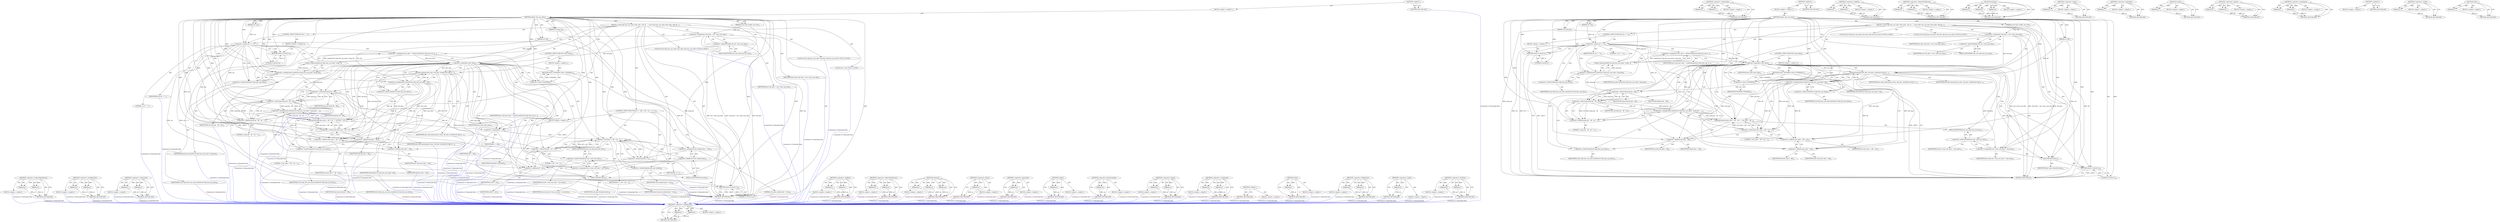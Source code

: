 digraph "&lt;operator&gt;.lessThan" {
vulnerable_123 [label=<(METHOD,&lt;operator&gt;.multiplication)>];
vulnerable_124 [label=<(PARAM,p1)>];
vulnerable_125 [label=<(PARAM,p2)>];
vulnerable_126 [label=<(BLOCK,&lt;empty&gt;,&lt;empty&gt;)>];
vulnerable_127 [label=<(METHOD_RETURN,ANY)>];
vulnerable_146 [label=<(METHOD,&lt;operator&gt;.subtraction)>];
vulnerable_147 [label=<(PARAM,p1)>];
vulnerable_148 [label=<(PARAM,p2)>];
vulnerable_149 [label=<(BLOCK,&lt;empty&gt;,&lt;empty&gt;)>];
vulnerable_150 [label=<(METHOD_RETURN,ANY)>];
vulnerable_6 [label=<(METHOD,&lt;global&gt;)<SUB>1</SUB>>];
vulnerable_7 [label=<(BLOCK,&lt;empty&gt;,&lt;empty&gt;)<SUB>1</SUB>>];
vulnerable_8 [label=<(METHOD,adjust_insn_aux_data)<SUB>1</SUB>>];
vulnerable_9 [label=<(PARAM,struct bpf_verifier_env *env)<SUB>1</SUB>>];
vulnerable_10 [label=<(PARAM,u32 prog_len)<SUB>1</SUB>>];
vulnerable_11 [label=<(PARAM,u32 off)<SUB>2</SUB>>];
vulnerable_12 [label=<(PARAM,u32 cnt)<SUB>2</SUB>>];
vulnerable_13 [label=<(BLOCK,{
 	struct bpf_insn_aux_data *new_data, *old_da...,{
 	struct bpf_insn_aux_data *new_data, *old_da...)<SUB>3</SUB>>];
vulnerable_14 [label="<(LOCAL,struct bpf_insn_aux_data* new_data: bpf_insn_aux_data*)<SUB>4</SUB>>"];
vulnerable_15 [label="<(LOCAL,struct bpf_insn_aux_data* old_data: bpf_insn_aux_data*)<SUB>4</SUB>>"];
vulnerable_16 [label=<(&lt;operator&gt;.assignment,*old_data = env-&gt;insn_aux_data)<SUB>4</SUB>>];
vulnerable_17 [label=<(IDENTIFIER,old_data,*old_data = env-&gt;insn_aux_data)<SUB>4</SUB>>];
vulnerable_18 [label=<(&lt;operator&gt;.indirectFieldAccess,env-&gt;insn_aux_data)<SUB>4</SUB>>];
vulnerable_19 [label=<(IDENTIFIER,env,*old_data = env-&gt;insn_aux_data)<SUB>4</SUB>>];
vulnerable_20 [label=<(FIELD_IDENTIFIER,insn_aux_data,insn_aux_data)<SUB>4</SUB>>];
vulnerable_21 [label=<(CONTROL_STRUCTURE,IF,if (cnt == 1))<SUB>6</SUB>>];
vulnerable_22 [label=<(&lt;operator&gt;.equals,cnt == 1)<SUB>6</SUB>>];
vulnerable_23 [label=<(IDENTIFIER,cnt,cnt == 1)<SUB>6</SUB>>];
vulnerable_24 [label=<(LITERAL,1,cnt == 1)<SUB>6</SUB>>];
vulnerable_25 [label=<(BLOCK,&lt;empty&gt;,&lt;empty&gt;)<SUB>7</SUB>>];
vulnerable_26 [label=<(RETURN,return 0;,return 0;)<SUB>7</SUB>>];
vulnerable_27 [label=<(LITERAL,0,return 0;)<SUB>7</SUB>>];
vulnerable_28 [label=<(&lt;operator&gt;.assignment,new_data = vzalloc(sizeof(struct bpf_insn_aux_d...)<SUB>8</SUB>>];
vulnerable_29 [label=<(IDENTIFIER,new_data,new_data = vzalloc(sizeof(struct bpf_insn_aux_d...)<SUB>8</SUB>>];
vulnerable_30 [label=<(vzalloc,vzalloc(sizeof(struct bpf_insn_aux_data) * prog...)<SUB>8</SUB>>];
vulnerable_31 [label=<(&lt;operator&gt;.multiplication,sizeof(struct bpf_insn_aux_data) * prog_len)<SUB>8</SUB>>];
vulnerable_32 [label=<(&lt;operator&gt;.sizeOf,sizeof(struct bpf_insn_aux_data))<SUB>8</SUB>>];
vulnerable_33 [label=<(IDENTIFIER,struct bpf_insn_aux_data,sizeof(struct bpf_insn_aux_data))<SUB>8</SUB>>];
vulnerable_34 [label=<(IDENTIFIER,prog_len,sizeof(struct bpf_insn_aux_data) * prog_len)<SUB>8</SUB>>];
vulnerable_35 [label=<(CONTROL_STRUCTURE,IF,if (!new_data))<SUB>9</SUB>>];
vulnerable_36 [label=<(&lt;operator&gt;.logicalNot,!new_data)<SUB>9</SUB>>];
vulnerable_37 [label=<(IDENTIFIER,new_data,!new_data)<SUB>9</SUB>>];
vulnerable_38 [label=<(BLOCK,&lt;empty&gt;,&lt;empty&gt;)<SUB>10</SUB>>];
vulnerable_39 [label=<(RETURN,return -ENOMEM;,return -ENOMEM;)<SUB>10</SUB>>];
vulnerable_40 [label=<(&lt;operator&gt;.minus,-ENOMEM)<SUB>10</SUB>>];
vulnerable_41 [label=<(IDENTIFIER,ENOMEM,-ENOMEM)<SUB>10</SUB>>];
vulnerable_42 [label=<(memcpy,memcpy(new_data, old_data, sizeof(struct bpf_in...)<SUB>11</SUB>>];
vulnerable_43 [label=<(IDENTIFIER,new_data,memcpy(new_data, old_data, sizeof(struct bpf_in...)<SUB>11</SUB>>];
vulnerable_44 [label=<(IDENTIFIER,old_data,memcpy(new_data, old_data, sizeof(struct bpf_in...)<SUB>11</SUB>>];
vulnerable_45 [label=<(&lt;operator&gt;.multiplication,sizeof(struct bpf_insn_aux_data) * off)<SUB>11</SUB>>];
vulnerable_46 [label=<(&lt;operator&gt;.sizeOf,sizeof(struct bpf_insn_aux_data))<SUB>11</SUB>>];
vulnerable_47 [label=<(IDENTIFIER,struct bpf_insn_aux_data,sizeof(struct bpf_insn_aux_data))<SUB>11</SUB>>];
vulnerable_48 [label=<(IDENTIFIER,off,sizeof(struct bpf_insn_aux_data) * off)<SUB>11</SUB>>];
vulnerable_49 [label=<(memcpy,memcpy(new_data + off + cnt - 1, old_data + off...)<SUB>12</SUB>>];
vulnerable_50 [label=<(&lt;operator&gt;.subtraction,new_data + off + cnt - 1)<SUB>12</SUB>>];
vulnerable_51 [label=<(&lt;operator&gt;.addition,new_data + off + cnt)<SUB>12</SUB>>];
vulnerable_52 [label=<(&lt;operator&gt;.addition,new_data + off)<SUB>12</SUB>>];
vulnerable_53 [label=<(IDENTIFIER,new_data,new_data + off)<SUB>12</SUB>>];
vulnerable_54 [label=<(IDENTIFIER,off,new_data + off)<SUB>12</SUB>>];
vulnerable_55 [label=<(IDENTIFIER,cnt,new_data + off + cnt)<SUB>12</SUB>>];
vulnerable_56 [label=<(LITERAL,1,new_data + off + cnt - 1)<SUB>12</SUB>>];
vulnerable_57 [label=<(&lt;operator&gt;.addition,old_data + off)<SUB>12</SUB>>];
vulnerable_58 [label=<(IDENTIFIER,old_data,old_data + off)<SUB>12</SUB>>];
vulnerable_59 [label=<(IDENTIFIER,off,old_data + off)<SUB>12</SUB>>];
vulnerable_60 [label=<(&lt;operator&gt;.multiplication,sizeof(struct bpf_insn_aux_data) * (prog_len - ...)<SUB>13</SUB>>];
vulnerable_61 [label=<(&lt;operator&gt;.sizeOf,sizeof(struct bpf_insn_aux_data))<SUB>13</SUB>>];
vulnerable_62 [label=<(IDENTIFIER,struct bpf_insn_aux_data,sizeof(struct bpf_insn_aux_data))<SUB>13</SUB>>];
vulnerable_63 [label=<(&lt;operator&gt;.addition,prog_len - off - cnt + 1)<SUB>13</SUB>>];
vulnerable_64 [label=<(&lt;operator&gt;.subtraction,prog_len - off - cnt)<SUB>13</SUB>>];
vulnerable_65 [label=<(&lt;operator&gt;.subtraction,prog_len - off)<SUB>13</SUB>>];
vulnerable_66 [label=<(IDENTIFIER,prog_len,prog_len - off)<SUB>13</SUB>>];
vulnerable_67 [label=<(IDENTIFIER,off,prog_len - off)<SUB>13</SUB>>];
vulnerable_68 [label=<(IDENTIFIER,cnt,prog_len - off - cnt)<SUB>13</SUB>>];
vulnerable_69 [label=<(LITERAL,1,prog_len - off - cnt + 1)<SUB>13</SUB>>];
vulnerable_70 [label=<(&lt;operator&gt;.assignment,env-&gt;insn_aux_data = new_data)<SUB>14</SUB>>];
vulnerable_71 [label=<(&lt;operator&gt;.indirectFieldAccess,env-&gt;insn_aux_data)<SUB>14</SUB>>];
vulnerable_72 [label=<(IDENTIFIER,env,env-&gt;insn_aux_data = new_data)<SUB>14</SUB>>];
vulnerable_73 [label=<(FIELD_IDENTIFIER,insn_aux_data,insn_aux_data)<SUB>14</SUB>>];
vulnerable_74 [label=<(IDENTIFIER,new_data,env-&gt;insn_aux_data = new_data)<SUB>14</SUB>>];
vulnerable_75 [label=<(vfree,vfree(old_data))<SUB>15</SUB>>];
vulnerable_76 [label=<(IDENTIFIER,old_data,vfree(old_data))<SUB>15</SUB>>];
vulnerable_77 [label=<(RETURN,return 0;,return 0;)<SUB>16</SUB>>];
vulnerable_78 [label=<(LITERAL,0,return 0;)<SUB>16</SUB>>];
vulnerable_79 [label=<(METHOD_RETURN,int)<SUB>1</SUB>>];
vulnerable_81 [label=<(METHOD_RETURN,ANY)<SUB>1</SUB>>];
vulnerable_151 [label=<(METHOD,&lt;operator&gt;.addition)>];
vulnerable_152 [label=<(PARAM,p1)>];
vulnerable_153 [label=<(PARAM,p2)>];
vulnerable_154 [label=<(BLOCK,&lt;empty&gt;,&lt;empty&gt;)>];
vulnerable_155 [label=<(METHOD_RETURN,ANY)>];
vulnerable_109 [label=<(METHOD,&lt;operator&gt;.indirectFieldAccess)>];
vulnerable_110 [label=<(PARAM,p1)>];
vulnerable_111 [label=<(PARAM,p2)>];
vulnerable_112 [label=<(BLOCK,&lt;empty&gt;,&lt;empty&gt;)>];
vulnerable_113 [label=<(METHOD_RETURN,ANY)>];
vulnerable_140 [label=<(METHOD,memcpy)>];
vulnerable_141 [label=<(PARAM,p1)>];
vulnerable_142 [label=<(PARAM,p2)>];
vulnerable_143 [label=<(PARAM,p3)>];
vulnerable_144 [label=<(BLOCK,&lt;empty&gt;,&lt;empty&gt;)>];
vulnerable_145 [label=<(METHOD_RETURN,ANY)>];
vulnerable_136 [label=<(METHOD,&lt;operator&gt;.minus)>];
vulnerable_137 [label=<(PARAM,p1)>];
vulnerable_138 [label=<(BLOCK,&lt;empty&gt;,&lt;empty&gt;)>];
vulnerable_139 [label=<(METHOD_RETURN,ANY)>];
vulnerable_132 [label=<(METHOD,&lt;operator&gt;.logicalNot)>];
vulnerable_133 [label=<(PARAM,p1)>];
vulnerable_134 [label=<(BLOCK,&lt;empty&gt;,&lt;empty&gt;)>];
vulnerable_135 [label=<(METHOD_RETURN,ANY)>];
vulnerable_119 [label=<(METHOD,vzalloc)>];
vulnerable_120 [label=<(PARAM,p1)>];
vulnerable_121 [label=<(BLOCK,&lt;empty&gt;,&lt;empty&gt;)>];
vulnerable_122 [label=<(METHOD_RETURN,ANY)>];
vulnerable_114 [label=<(METHOD,&lt;operator&gt;.equals)>];
vulnerable_115 [label=<(PARAM,p1)>];
vulnerable_116 [label=<(PARAM,p2)>];
vulnerable_117 [label=<(BLOCK,&lt;empty&gt;,&lt;empty&gt;)>];
vulnerable_118 [label=<(METHOD_RETURN,ANY)>];
vulnerable_104 [label=<(METHOD,&lt;operator&gt;.assignment)>];
vulnerable_105 [label=<(PARAM,p1)>];
vulnerable_106 [label=<(PARAM,p2)>];
vulnerable_107 [label=<(BLOCK,&lt;empty&gt;,&lt;empty&gt;)>];
vulnerable_108 [label=<(METHOD_RETURN,ANY)>];
vulnerable_98 [label=<(METHOD,&lt;global&gt;)<SUB>1</SUB>>];
vulnerable_99 [label=<(BLOCK,&lt;empty&gt;,&lt;empty&gt;)>];
vulnerable_100 [label=<(METHOD_RETURN,ANY)>];
vulnerable_128 [label=<(METHOD,&lt;operator&gt;.sizeOf)>];
vulnerable_129 [label=<(PARAM,p1)>];
vulnerable_130 [label=<(BLOCK,&lt;empty&gt;,&lt;empty&gt;)>];
vulnerable_131 [label=<(METHOD_RETURN,ANY)>];
vulnerable_156 [label=<(METHOD,vfree)>];
vulnerable_157 [label=<(PARAM,p1)>];
vulnerable_158 [label=<(BLOCK,&lt;empty&gt;,&lt;empty&gt;)>];
vulnerable_159 [label=<(METHOD_RETURN,ANY)>];
fixed_194 [label=<(METHOD,&lt;operator&gt;.indirectIndexAccess)>];
fixed_195 [label=<(PARAM,p1)>];
fixed_196 [label=<(PARAM,p2)>];
fixed_197 [label=<(BLOCK,&lt;empty&gt;,&lt;empty&gt;)>];
fixed_198 [label=<(METHOD_RETURN,ANY)>];
fixed_147 [label=<(METHOD,&lt;operator&gt;.multiplication)>];
fixed_148 [label=<(PARAM,p1)>];
fixed_149 [label=<(PARAM,p2)>];
fixed_150 [label=<(BLOCK,&lt;empty&gt;,&lt;empty&gt;)>];
fixed_151 [label=<(METHOD_RETURN,ANY)>];
fixed_170 [label=<(METHOD,&lt;operator&gt;.subtraction)>];
fixed_171 [label=<(PARAM,p1)>];
fixed_172 [label=<(PARAM,p2)>];
fixed_173 [label=<(BLOCK,&lt;empty&gt;,&lt;empty&gt;)>];
fixed_174 [label=<(METHOD_RETURN,ANY)>];
fixed_6 [label=<(METHOD,&lt;global&gt;)<SUB>1</SUB>>];
fixed_7 [label=<(BLOCK,&lt;empty&gt;,&lt;empty&gt;)<SUB>1</SUB>>];
fixed_8 [label=<(METHOD,adjust_insn_aux_data)<SUB>1</SUB>>];
fixed_9 [label=<(PARAM,struct bpf_verifier_env *env)<SUB>1</SUB>>];
fixed_10 [label=<(PARAM,u32 prog_len)<SUB>1</SUB>>];
fixed_11 [label=<(PARAM,u32 off)<SUB>2</SUB>>];
fixed_12 [label=<(PARAM,u32 cnt)<SUB>2</SUB>>];
fixed_13 [label=<(BLOCK,{
 	struct bpf_insn_aux_data *new_data, *old_da...,{
 	struct bpf_insn_aux_data *new_data, *old_da...)<SUB>3</SUB>>];
fixed_14 [label="<(LOCAL,struct bpf_insn_aux_data* new_data: bpf_insn_aux_data*)<SUB>4</SUB>>"];
fixed_15 [label="<(LOCAL,struct bpf_insn_aux_data* old_data: bpf_insn_aux_data*)<SUB>4</SUB>>"];
fixed_16 [label=<(&lt;operator&gt;.assignment,*old_data = env-&gt;insn_aux_data)<SUB>4</SUB>>];
fixed_17 [label=<(IDENTIFIER,old_data,*old_data = env-&gt;insn_aux_data)<SUB>4</SUB>>];
fixed_18 [label=<(&lt;operator&gt;.indirectFieldAccess,env-&gt;insn_aux_data)<SUB>4</SUB>>];
fixed_19 [label=<(IDENTIFIER,env,*old_data = env-&gt;insn_aux_data)<SUB>4</SUB>>];
fixed_20 [label=<(FIELD_IDENTIFIER,insn_aux_data,insn_aux_data)<SUB>4</SUB>>];
fixed_21 [label="<(LOCAL,int i: int)<SUB>5</SUB>>"];
fixed_22 [label=<(CONTROL_STRUCTURE,IF,if (cnt == 1))<SUB>7</SUB>>];
fixed_23 [label=<(&lt;operator&gt;.equals,cnt == 1)<SUB>7</SUB>>];
fixed_24 [label=<(IDENTIFIER,cnt,cnt == 1)<SUB>7</SUB>>];
fixed_25 [label=<(LITERAL,1,cnt == 1)<SUB>7</SUB>>];
fixed_26 [label=<(BLOCK,&lt;empty&gt;,&lt;empty&gt;)<SUB>8</SUB>>];
fixed_27 [label=<(RETURN,return 0;,return 0;)<SUB>8</SUB>>];
fixed_28 [label=<(LITERAL,0,return 0;)<SUB>8</SUB>>];
fixed_29 [label=<(&lt;operator&gt;.assignment,new_data = vzalloc(sizeof(struct bpf_insn_aux_d...)<SUB>9</SUB>>];
fixed_30 [label=<(IDENTIFIER,new_data,new_data = vzalloc(sizeof(struct bpf_insn_aux_d...)<SUB>9</SUB>>];
fixed_31 [label=<(vzalloc,vzalloc(sizeof(struct bpf_insn_aux_data) * prog...)<SUB>9</SUB>>];
fixed_32 [label=<(&lt;operator&gt;.multiplication,sizeof(struct bpf_insn_aux_data) * prog_len)<SUB>9</SUB>>];
fixed_33 [label=<(&lt;operator&gt;.sizeOf,sizeof(struct bpf_insn_aux_data))<SUB>9</SUB>>];
fixed_34 [label=<(IDENTIFIER,struct bpf_insn_aux_data,sizeof(struct bpf_insn_aux_data))<SUB>9</SUB>>];
fixed_35 [label=<(IDENTIFIER,prog_len,sizeof(struct bpf_insn_aux_data) * prog_len)<SUB>9</SUB>>];
fixed_36 [label=<(CONTROL_STRUCTURE,IF,if (!new_data))<SUB>10</SUB>>];
fixed_37 [label=<(&lt;operator&gt;.logicalNot,!new_data)<SUB>10</SUB>>];
fixed_38 [label=<(IDENTIFIER,new_data,!new_data)<SUB>10</SUB>>];
fixed_39 [label=<(BLOCK,&lt;empty&gt;,&lt;empty&gt;)<SUB>11</SUB>>];
fixed_40 [label=<(RETURN,return -ENOMEM;,return -ENOMEM;)<SUB>11</SUB>>];
fixed_41 [label=<(&lt;operator&gt;.minus,-ENOMEM)<SUB>11</SUB>>];
fixed_42 [label=<(IDENTIFIER,ENOMEM,-ENOMEM)<SUB>11</SUB>>];
fixed_43 [label=<(memcpy,memcpy(new_data, old_data, sizeof(struct bpf_in...)<SUB>12</SUB>>];
fixed_44 [label=<(IDENTIFIER,new_data,memcpy(new_data, old_data, sizeof(struct bpf_in...)<SUB>12</SUB>>];
fixed_45 [label=<(IDENTIFIER,old_data,memcpy(new_data, old_data, sizeof(struct bpf_in...)<SUB>12</SUB>>];
fixed_46 [label=<(&lt;operator&gt;.multiplication,sizeof(struct bpf_insn_aux_data) * off)<SUB>12</SUB>>];
fixed_47 [label=<(&lt;operator&gt;.sizeOf,sizeof(struct bpf_insn_aux_data))<SUB>12</SUB>>];
fixed_48 [label=<(IDENTIFIER,struct bpf_insn_aux_data,sizeof(struct bpf_insn_aux_data))<SUB>12</SUB>>];
fixed_49 [label=<(IDENTIFIER,off,sizeof(struct bpf_insn_aux_data) * off)<SUB>12</SUB>>];
fixed_50 [label=<(memcpy,memcpy(new_data + off + cnt - 1, old_data + off...)<SUB>13</SUB>>];
fixed_51 [label=<(&lt;operator&gt;.subtraction,new_data + off + cnt - 1)<SUB>13</SUB>>];
fixed_52 [label=<(&lt;operator&gt;.addition,new_data + off + cnt)<SUB>13</SUB>>];
fixed_53 [label=<(&lt;operator&gt;.addition,new_data + off)<SUB>13</SUB>>];
fixed_54 [label=<(IDENTIFIER,new_data,new_data + off)<SUB>13</SUB>>];
fixed_55 [label=<(IDENTIFIER,off,new_data + off)<SUB>13</SUB>>];
fixed_56 [label=<(IDENTIFIER,cnt,new_data + off + cnt)<SUB>13</SUB>>];
fixed_57 [label=<(LITERAL,1,new_data + off + cnt - 1)<SUB>13</SUB>>];
fixed_58 [label=<(&lt;operator&gt;.addition,old_data + off)<SUB>13</SUB>>];
fixed_59 [label=<(IDENTIFIER,old_data,old_data + off)<SUB>13</SUB>>];
fixed_60 [label=<(IDENTIFIER,off,old_data + off)<SUB>13</SUB>>];
fixed_61 [label=<(&lt;operator&gt;.multiplication,sizeof(struct bpf_insn_aux_data) * (prog_len - ...)<SUB>14</SUB>>];
fixed_62 [label=<(&lt;operator&gt;.sizeOf,sizeof(struct bpf_insn_aux_data))<SUB>14</SUB>>];
fixed_63 [label=<(IDENTIFIER,struct bpf_insn_aux_data,sizeof(struct bpf_insn_aux_data))<SUB>14</SUB>>];
fixed_64 [label=<(&lt;operator&gt;.addition,prog_len - off - cnt + 1)<SUB>14</SUB>>];
fixed_65 [label=<(&lt;operator&gt;.subtraction,prog_len - off - cnt)<SUB>14</SUB>>];
fixed_66 [label=<(&lt;operator&gt;.subtraction,prog_len - off)<SUB>14</SUB>>];
fixed_67 [label=<(IDENTIFIER,prog_len,prog_len - off)<SUB>14</SUB>>];
fixed_68 [label=<(IDENTIFIER,off,prog_len - off)<SUB>14</SUB>>];
fixed_69 [label=<(IDENTIFIER,cnt,prog_len - off - cnt)<SUB>14</SUB>>];
fixed_70 [label=<(LITERAL,1,prog_len - off - cnt + 1)<SUB>14</SUB>>];
fixed_71 [label=<(CONTROL_STRUCTURE,FOR,for (i = off;i &lt; off + cnt - 1;i++))<SUB>15</SUB>>];
fixed_72 [label=<(BLOCK,&lt;empty&gt;,&lt;empty&gt;)<SUB>15</SUB>>];
fixed_73 [label=<(&lt;operator&gt;.assignment,i = off)<SUB>15</SUB>>];
fixed_74 [label=<(IDENTIFIER,i,i = off)<SUB>15</SUB>>];
fixed_75 [label=<(IDENTIFIER,off,i = off)<SUB>15</SUB>>];
fixed_76 [label=<(&lt;operator&gt;.lessThan,i &lt; off + cnt - 1)<SUB>15</SUB>>];
fixed_77 [label=<(IDENTIFIER,i,i &lt; off + cnt - 1)<SUB>15</SUB>>];
fixed_78 [label=<(&lt;operator&gt;.subtraction,off + cnt - 1)<SUB>15</SUB>>];
fixed_79 [label=<(&lt;operator&gt;.addition,off + cnt)<SUB>15</SUB>>];
fixed_80 [label=<(IDENTIFIER,off,off + cnt)<SUB>15</SUB>>];
fixed_81 [label=<(IDENTIFIER,cnt,off + cnt)<SUB>15</SUB>>];
fixed_82 [label=<(LITERAL,1,off + cnt - 1)<SUB>15</SUB>>];
fixed_83 [label=<(&lt;operator&gt;.postIncrement,i++)<SUB>15</SUB>>];
fixed_84 [label=<(IDENTIFIER,i,i++)<SUB>15</SUB>>];
fixed_85 [label=<(&lt;operator&gt;.assignment,new_data[i].seen = true)<SUB>16</SUB>>];
fixed_86 [label=<(&lt;operator&gt;.fieldAccess,new_data[i].seen)<SUB>16</SUB>>];
fixed_87 [label=<(&lt;operator&gt;.indirectIndexAccess,new_data[i])<SUB>16</SUB>>];
fixed_88 [label=<(IDENTIFIER,new_data,new_data[i].seen = true)<SUB>16</SUB>>];
fixed_89 [label=<(IDENTIFIER,i,new_data[i].seen = true)<SUB>16</SUB>>];
fixed_90 [label=<(FIELD_IDENTIFIER,seen,seen)<SUB>16</SUB>>];
fixed_91 [label=<(LITERAL,true,new_data[i].seen = true)<SUB>16</SUB>>];
fixed_92 [label=<(&lt;operator&gt;.assignment,env-&gt;insn_aux_data = new_data)<SUB>17</SUB>>];
fixed_93 [label=<(&lt;operator&gt;.indirectFieldAccess,env-&gt;insn_aux_data)<SUB>17</SUB>>];
fixed_94 [label=<(IDENTIFIER,env,env-&gt;insn_aux_data = new_data)<SUB>17</SUB>>];
fixed_95 [label=<(FIELD_IDENTIFIER,insn_aux_data,insn_aux_data)<SUB>17</SUB>>];
fixed_96 [label=<(IDENTIFIER,new_data,env-&gt;insn_aux_data = new_data)<SUB>17</SUB>>];
fixed_97 [label=<(vfree,vfree(old_data))<SUB>18</SUB>>];
fixed_98 [label=<(IDENTIFIER,old_data,vfree(old_data))<SUB>18</SUB>>];
fixed_99 [label=<(RETURN,return 0;,return 0;)<SUB>19</SUB>>];
fixed_100 [label=<(LITERAL,0,return 0;)<SUB>19</SUB>>];
fixed_101 [label=<(METHOD_RETURN,int)<SUB>1</SUB>>];
fixed_103 [label=<(METHOD_RETURN,ANY)<SUB>1</SUB>>];
fixed_175 [label=<(METHOD,&lt;operator&gt;.addition)>];
fixed_176 [label=<(PARAM,p1)>];
fixed_177 [label=<(PARAM,p2)>];
fixed_178 [label=<(BLOCK,&lt;empty&gt;,&lt;empty&gt;)>];
fixed_179 [label=<(METHOD_RETURN,ANY)>];
fixed_133 [label=<(METHOD,&lt;operator&gt;.indirectFieldAccess)>];
fixed_134 [label=<(PARAM,p1)>];
fixed_135 [label=<(PARAM,p2)>];
fixed_136 [label=<(BLOCK,&lt;empty&gt;,&lt;empty&gt;)>];
fixed_137 [label=<(METHOD_RETURN,ANY)>];
fixed_164 [label=<(METHOD,memcpy)>];
fixed_165 [label=<(PARAM,p1)>];
fixed_166 [label=<(PARAM,p2)>];
fixed_167 [label=<(PARAM,p3)>];
fixed_168 [label=<(BLOCK,&lt;empty&gt;,&lt;empty&gt;)>];
fixed_169 [label=<(METHOD_RETURN,ANY)>];
fixed_160 [label=<(METHOD,&lt;operator&gt;.minus)>];
fixed_161 [label=<(PARAM,p1)>];
fixed_162 [label=<(BLOCK,&lt;empty&gt;,&lt;empty&gt;)>];
fixed_163 [label=<(METHOD_RETURN,ANY)>];
fixed_156 [label=<(METHOD,&lt;operator&gt;.logicalNot)>];
fixed_157 [label=<(PARAM,p1)>];
fixed_158 [label=<(BLOCK,&lt;empty&gt;,&lt;empty&gt;)>];
fixed_159 [label=<(METHOD_RETURN,ANY)>];
fixed_143 [label=<(METHOD,vzalloc)>];
fixed_144 [label=<(PARAM,p1)>];
fixed_145 [label=<(BLOCK,&lt;empty&gt;,&lt;empty&gt;)>];
fixed_146 [label=<(METHOD_RETURN,ANY)>];
fixed_185 [label=<(METHOD,&lt;operator&gt;.postIncrement)>];
fixed_186 [label=<(PARAM,p1)>];
fixed_187 [label=<(BLOCK,&lt;empty&gt;,&lt;empty&gt;)>];
fixed_188 [label=<(METHOD_RETURN,ANY)>];
fixed_138 [label=<(METHOD,&lt;operator&gt;.equals)>];
fixed_139 [label=<(PARAM,p1)>];
fixed_140 [label=<(PARAM,p2)>];
fixed_141 [label=<(BLOCK,&lt;empty&gt;,&lt;empty&gt;)>];
fixed_142 [label=<(METHOD_RETURN,ANY)>];
fixed_128 [label=<(METHOD,&lt;operator&gt;.assignment)>];
fixed_129 [label=<(PARAM,p1)>];
fixed_130 [label=<(PARAM,p2)>];
fixed_131 [label=<(BLOCK,&lt;empty&gt;,&lt;empty&gt;)>];
fixed_132 [label=<(METHOD_RETURN,ANY)>];
fixed_122 [label=<(METHOD,&lt;global&gt;)<SUB>1</SUB>>];
fixed_123 [label=<(BLOCK,&lt;empty&gt;,&lt;empty&gt;)>];
fixed_124 [label=<(METHOD_RETURN,ANY)>];
fixed_199 [label=<(METHOD,vfree)>];
fixed_200 [label=<(PARAM,p1)>];
fixed_201 [label=<(BLOCK,&lt;empty&gt;,&lt;empty&gt;)>];
fixed_202 [label=<(METHOD_RETURN,ANY)>];
fixed_189 [label=<(METHOD,&lt;operator&gt;.fieldAccess)>];
fixed_190 [label=<(PARAM,p1)>];
fixed_191 [label=<(PARAM,p2)>];
fixed_192 [label=<(BLOCK,&lt;empty&gt;,&lt;empty&gt;)>];
fixed_193 [label=<(METHOD_RETURN,ANY)>];
fixed_152 [label=<(METHOD,&lt;operator&gt;.sizeOf)>];
fixed_153 [label=<(PARAM,p1)>];
fixed_154 [label=<(BLOCK,&lt;empty&gt;,&lt;empty&gt;)>];
fixed_155 [label=<(METHOD_RETURN,ANY)>];
fixed_180 [label=<(METHOD,&lt;operator&gt;.lessThan)>];
fixed_181 [label=<(PARAM,p1)>];
fixed_182 [label=<(PARAM,p2)>];
fixed_183 [label=<(BLOCK,&lt;empty&gt;,&lt;empty&gt;)>];
fixed_184 [label=<(METHOD_RETURN,ANY)>];
vulnerable_123 -> vulnerable_124  [key=0, label="AST: "];
vulnerable_123 -> vulnerable_124  [key=1, label="DDG: "];
vulnerable_123 -> vulnerable_126  [key=0, label="AST: "];
vulnerable_123 -> vulnerable_125  [key=0, label="AST: "];
vulnerable_123 -> vulnerable_125  [key=1, label="DDG: "];
vulnerable_123 -> vulnerable_127  [key=0, label="AST: "];
vulnerable_123 -> vulnerable_127  [key=1, label="CFG: "];
vulnerable_124 -> vulnerable_127  [key=0, label="DDG: p1"];
vulnerable_125 -> vulnerable_127  [key=0, label="DDG: p2"];
vulnerable_146 -> vulnerable_147  [key=0, label="AST: "];
vulnerable_146 -> vulnerable_147  [key=1, label="DDG: "];
vulnerable_146 -> vulnerable_149  [key=0, label="AST: "];
vulnerable_146 -> vulnerable_148  [key=0, label="AST: "];
vulnerable_146 -> vulnerable_148  [key=1, label="DDG: "];
vulnerable_146 -> vulnerable_150  [key=0, label="AST: "];
vulnerable_146 -> vulnerable_150  [key=1, label="CFG: "];
vulnerable_147 -> vulnerable_150  [key=0, label="DDG: p1"];
vulnerable_148 -> vulnerable_150  [key=0, label="DDG: p2"];
vulnerable_6 -> vulnerable_7  [key=0, label="AST: "];
vulnerable_6 -> vulnerable_81  [key=0, label="AST: "];
vulnerable_6 -> vulnerable_81  [key=1, label="CFG: "];
vulnerable_7 -> vulnerable_8  [key=0, label="AST: "];
vulnerable_8 -> vulnerable_9  [key=0, label="AST: "];
vulnerable_8 -> vulnerable_9  [key=1, label="DDG: "];
vulnerable_8 -> vulnerable_10  [key=0, label="AST: "];
vulnerable_8 -> vulnerable_10  [key=1, label="DDG: "];
vulnerable_8 -> vulnerable_11  [key=0, label="AST: "];
vulnerable_8 -> vulnerable_11  [key=1, label="DDG: "];
vulnerable_8 -> vulnerable_12  [key=0, label="AST: "];
vulnerable_8 -> vulnerable_12  [key=1, label="DDG: "];
vulnerable_8 -> vulnerable_13  [key=0, label="AST: "];
vulnerable_8 -> vulnerable_79  [key=0, label="AST: "];
vulnerable_8 -> vulnerable_20  [key=0, label="CFG: "];
vulnerable_8 -> vulnerable_70  [key=0, label="DDG: "];
vulnerable_8 -> vulnerable_77  [key=0, label="DDG: "];
vulnerable_8 -> vulnerable_42  [key=0, label="DDG: "];
vulnerable_8 -> vulnerable_49  [key=0, label="DDG: "];
vulnerable_8 -> vulnerable_75  [key=0, label="DDG: "];
vulnerable_8 -> vulnerable_78  [key=0, label="DDG: "];
vulnerable_8 -> vulnerable_22  [key=0, label="DDG: "];
vulnerable_8 -> vulnerable_26  [key=0, label="DDG: "];
vulnerable_8 -> vulnerable_36  [key=0, label="DDG: "];
vulnerable_8 -> vulnerable_45  [key=0, label="DDG: "];
vulnerable_8 -> vulnerable_50  [key=0, label="DDG: "];
vulnerable_8 -> vulnerable_57  [key=0, label="DDG: "];
vulnerable_8 -> vulnerable_60  [key=0, label="DDG: "];
vulnerable_8 -> vulnerable_27  [key=0, label="DDG: "];
vulnerable_8 -> vulnerable_31  [key=0, label="DDG: "];
vulnerable_8 -> vulnerable_51  [key=0, label="DDG: "];
vulnerable_8 -> vulnerable_63  [key=0, label="DDG: "];
vulnerable_8 -> vulnerable_40  [key=0, label="DDG: "];
vulnerable_8 -> vulnerable_52  [key=0, label="DDG: "];
vulnerable_8 -> vulnerable_64  [key=0, label="DDG: "];
vulnerable_8 -> vulnerable_65  [key=0, label="DDG: "];
vulnerable_9 -> vulnerable_79  [key=0, label="DDG: env"];
vulnerable_9 -> vulnerable_16  [key=0, label="DDG: env"];
vulnerable_10 -> vulnerable_79  [key=0, label="DDG: prog_len"];
vulnerable_10 -> vulnerable_31  [key=0, label="DDG: prog_len"];
vulnerable_11 -> vulnerable_79  [key=0, label="DDG: off"];
vulnerable_11 -> vulnerable_45  [key=0, label="DDG: off"];
vulnerable_12 -> vulnerable_22  [key=0, label="DDG: cnt"];
vulnerable_13 -> vulnerable_14  [key=0, label="AST: "];
vulnerable_13 -> vulnerable_15  [key=0, label="AST: "];
vulnerable_13 -> vulnerable_16  [key=0, label="AST: "];
vulnerable_13 -> vulnerable_21  [key=0, label="AST: "];
vulnerable_13 -> vulnerable_28  [key=0, label="AST: "];
vulnerable_13 -> vulnerable_35  [key=0, label="AST: "];
vulnerable_13 -> vulnerable_42  [key=0, label="AST: "];
vulnerable_13 -> vulnerable_49  [key=0, label="AST: "];
vulnerable_13 -> vulnerable_70  [key=0, label="AST: "];
vulnerable_13 -> vulnerable_75  [key=0, label="AST: "];
vulnerable_13 -> vulnerable_77  [key=0, label="AST: "];
vulnerable_16 -> vulnerable_17  [key=0, label="AST: "];
vulnerable_16 -> vulnerable_18  [key=0, label="AST: "];
vulnerable_16 -> vulnerable_22  [key=0, label="CFG: "];
vulnerable_16 -> vulnerable_79  [key=0, label="DDG: old_data"];
vulnerable_16 -> vulnerable_79  [key=1, label="DDG: env-&gt;insn_aux_data"];
vulnerable_16 -> vulnerable_79  [key=2, label="DDG: *old_data = env-&gt;insn_aux_data"];
vulnerable_16 -> vulnerable_42  [key=0, label="DDG: old_data"];
vulnerable_18 -> vulnerable_19  [key=0, label="AST: "];
vulnerable_18 -> vulnerable_20  [key=0, label="AST: "];
vulnerable_18 -> vulnerable_16  [key=0, label="CFG: "];
vulnerable_20 -> vulnerable_18  [key=0, label="CFG: "];
vulnerable_21 -> vulnerable_22  [key=0, label="AST: "];
vulnerable_21 -> vulnerable_25  [key=0, label="AST: "];
vulnerable_22 -> vulnerable_23  [key=0, label="AST: "];
vulnerable_22 -> vulnerable_24  [key=0, label="AST: "];
vulnerable_22 -> vulnerable_26  [key=0, label="CFG: "];
vulnerable_22 -> vulnerable_26  [key=1, label="CDG: "];
vulnerable_22 -> vulnerable_32  [key=0, label="CFG: "];
vulnerable_22 -> vulnerable_32  [key=1, label="CDG: "];
vulnerable_22 -> vulnerable_79  [key=0, label="DDG: cnt"];
vulnerable_22 -> vulnerable_79  [key=1, label="DDG: cnt == 1"];
vulnerable_22 -> vulnerable_50  [key=0, label="DDG: cnt"];
vulnerable_22 -> vulnerable_51  [key=0, label="DDG: cnt"];
vulnerable_22 -> vulnerable_64  [key=0, label="DDG: cnt"];
vulnerable_22 -> vulnerable_30  [key=0, label="CDG: "];
vulnerable_22 -> vulnerable_28  [key=0, label="CDG: "];
vulnerable_22 -> vulnerable_36  [key=0, label="CDG: "];
vulnerable_22 -> vulnerable_31  [key=0, label="CDG: "];
vulnerable_25 -> vulnerable_26  [key=0, label="AST: "];
vulnerable_26 -> vulnerable_27  [key=0, label="AST: "];
vulnerable_26 -> vulnerable_79  [key=0, label="CFG: "];
vulnerable_26 -> vulnerable_79  [key=1, label="DDG: &lt;RET&gt;"];
vulnerable_27 -> vulnerable_26  [key=0, label="DDG: 0"];
vulnerable_28 -> vulnerable_29  [key=0, label="AST: "];
vulnerable_28 -> vulnerable_30  [key=0, label="AST: "];
vulnerable_28 -> vulnerable_36  [key=0, label="CFG: "];
vulnerable_28 -> vulnerable_36  [key=1, label="DDG: new_data"];
vulnerable_30 -> vulnerable_31  [key=0, label="AST: "];
vulnerable_30 -> vulnerable_28  [key=0, label="CFG: "];
vulnerable_30 -> vulnerable_28  [key=1, label="DDG: sizeof(struct bpf_insn_aux_data) * prog_len"];
vulnerable_31 -> vulnerable_32  [key=0, label="AST: "];
vulnerable_31 -> vulnerable_34  [key=0, label="AST: "];
vulnerable_31 -> vulnerable_30  [key=0, label="CFG: "];
vulnerable_31 -> vulnerable_30  [key=1, label="DDG: prog_len"];
vulnerable_31 -> vulnerable_65  [key=0, label="DDG: prog_len"];
vulnerable_32 -> vulnerable_33  [key=0, label="AST: "];
vulnerable_32 -> vulnerable_31  [key=0, label="CFG: "];
vulnerable_35 -> vulnerable_36  [key=0, label="AST: "];
vulnerable_35 -> vulnerable_38  [key=0, label="AST: "];
vulnerable_36 -> vulnerable_37  [key=0, label="AST: "];
vulnerable_36 -> vulnerable_40  [key=0, label="CFG: "];
vulnerable_36 -> vulnerable_40  [key=1, label="CDG: "];
vulnerable_36 -> vulnerable_46  [key=0, label="CFG: "];
vulnerable_36 -> vulnerable_46  [key=1, label="CDG: "];
vulnerable_36 -> vulnerable_42  [key=0, label="DDG: new_data"];
vulnerable_36 -> vulnerable_42  [key=1, label="CDG: "];
vulnerable_36 -> vulnerable_49  [key=0, label="CDG: "];
vulnerable_36 -> vulnerable_60  [key=0, label="CDG: "];
vulnerable_36 -> vulnerable_73  [key=0, label="CDG: "];
vulnerable_36 -> vulnerable_77  [key=0, label="CDG: "];
vulnerable_36 -> vulnerable_64  [key=0, label="CDG: "];
vulnerable_36 -> vulnerable_51  [key=0, label="CDG: "];
vulnerable_36 -> vulnerable_57  [key=0, label="CDG: "];
vulnerable_36 -> vulnerable_75  [key=0, label="CDG: "];
vulnerable_36 -> vulnerable_52  [key=0, label="CDG: "];
vulnerable_36 -> vulnerable_45  [key=0, label="CDG: "];
vulnerable_36 -> vulnerable_65  [key=0, label="CDG: "];
vulnerable_36 -> vulnerable_50  [key=0, label="CDG: "];
vulnerable_36 -> vulnerable_61  [key=0, label="CDG: "];
vulnerable_36 -> vulnerable_71  [key=0, label="CDG: "];
vulnerable_36 -> vulnerable_70  [key=0, label="CDG: "];
vulnerable_36 -> vulnerable_63  [key=0, label="CDG: "];
vulnerable_36 -> vulnerable_39  [key=0, label="CDG: "];
vulnerable_38 -> vulnerable_39  [key=0, label="AST: "];
vulnerable_39 -> vulnerable_40  [key=0, label="AST: "];
vulnerable_39 -> vulnerable_79  [key=0, label="CFG: "];
vulnerable_39 -> vulnerable_79  [key=1, label="DDG: &lt;RET&gt;"];
vulnerable_40 -> vulnerable_41  [key=0, label="AST: "];
vulnerable_40 -> vulnerable_39  [key=0, label="CFG: "];
vulnerable_40 -> vulnerable_39  [key=1, label="DDG: -ENOMEM"];
vulnerable_42 -> vulnerable_43  [key=0, label="AST: "];
vulnerable_42 -> vulnerable_44  [key=0, label="AST: "];
vulnerable_42 -> vulnerable_45  [key=0, label="AST: "];
vulnerable_42 -> vulnerable_52  [key=0, label="CFG: "];
vulnerable_42 -> vulnerable_52  [key=1, label="DDG: new_data"];
vulnerable_42 -> vulnerable_70  [key=0, label="DDG: new_data"];
vulnerable_42 -> vulnerable_49  [key=0, label="DDG: old_data"];
vulnerable_42 -> vulnerable_75  [key=0, label="DDG: old_data"];
vulnerable_42 -> vulnerable_50  [key=0, label="DDG: new_data"];
vulnerable_42 -> vulnerable_57  [key=0, label="DDG: old_data"];
vulnerable_42 -> vulnerable_51  [key=0, label="DDG: new_data"];
vulnerable_45 -> vulnerable_46  [key=0, label="AST: "];
vulnerable_45 -> vulnerable_48  [key=0, label="AST: "];
vulnerable_45 -> vulnerable_42  [key=0, label="CFG: "];
vulnerable_45 -> vulnerable_42  [key=1, label="DDG: off"];
vulnerable_45 -> vulnerable_49  [key=0, label="DDG: off"];
vulnerable_45 -> vulnerable_50  [key=0, label="DDG: off"];
vulnerable_45 -> vulnerable_57  [key=0, label="DDG: off"];
vulnerable_45 -> vulnerable_51  [key=0, label="DDG: off"];
vulnerable_45 -> vulnerable_52  [key=0, label="DDG: off"];
vulnerable_45 -> vulnerable_65  [key=0, label="DDG: off"];
vulnerable_46 -> vulnerable_47  [key=0, label="AST: "];
vulnerable_46 -> vulnerable_45  [key=0, label="CFG: "];
vulnerable_49 -> vulnerable_50  [key=0, label="AST: "];
vulnerable_49 -> vulnerable_57  [key=0, label="AST: "];
vulnerable_49 -> vulnerable_60  [key=0, label="AST: "];
vulnerable_49 -> vulnerable_73  [key=0, label="CFG: "];
vulnerable_50 -> vulnerable_51  [key=0, label="AST: "];
vulnerable_50 -> vulnerable_56  [key=0, label="AST: "];
vulnerable_50 -> vulnerable_57  [key=0, label="CFG: "];
vulnerable_50 -> vulnerable_49  [key=0, label="DDG: new_data + off + cnt"];
vulnerable_50 -> vulnerable_49  [key=1, label="DDG: 1"];
vulnerable_51 -> vulnerable_52  [key=0, label="AST: "];
vulnerable_51 -> vulnerable_55  [key=0, label="AST: "];
vulnerable_51 -> vulnerable_50  [key=0, label="CFG: "];
vulnerable_52 -> vulnerable_53  [key=0, label="AST: "];
vulnerable_52 -> vulnerable_54  [key=0, label="AST: "];
vulnerable_52 -> vulnerable_51  [key=0, label="CFG: "];
vulnerable_57 -> vulnerable_58  [key=0, label="AST: "];
vulnerable_57 -> vulnerable_59  [key=0, label="AST: "];
vulnerable_57 -> vulnerable_61  [key=0, label="CFG: "];
vulnerable_60 -> vulnerable_61  [key=0, label="AST: "];
vulnerable_60 -> vulnerable_63  [key=0, label="AST: "];
vulnerable_60 -> vulnerable_49  [key=0, label="CFG: "];
vulnerable_60 -> vulnerable_49  [key=1, label="DDG: prog_len - off - cnt + 1"];
vulnerable_61 -> vulnerable_62  [key=0, label="AST: "];
vulnerable_61 -> vulnerable_65  [key=0, label="CFG: "];
vulnerable_63 -> vulnerable_64  [key=0, label="AST: "];
vulnerable_63 -> vulnerable_69  [key=0, label="AST: "];
vulnerable_63 -> vulnerable_60  [key=0, label="CFG: "];
vulnerable_64 -> vulnerable_65  [key=0, label="AST: "];
vulnerable_64 -> vulnerable_68  [key=0, label="AST: "];
vulnerable_64 -> vulnerable_63  [key=0, label="CFG: "];
vulnerable_64 -> vulnerable_63  [key=1, label="DDG: prog_len - off"];
vulnerable_64 -> vulnerable_63  [key=2, label="DDG: cnt"];
vulnerable_64 -> vulnerable_60  [key=0, label="DDG: prog_len - off"];
vulnerable_64 -> vulnerable_60  [key=1, label="DDG: cnt"];
vulnerable_65 -> vulnerable_66  [key=0, label="AST: "];
vulnerable_65 -> vulnerable_67  [key=0, label="AST: "];
vulnerable_65 -> vulnerable_64  [key=0, label="CFG: "];
vulnerable_65 -> vulnerable_64  [key=1, label="DDG: prog_len"];
vulnerable_65 -> vulnerable_64  [key=2, label="DDG: off"];
vulnerable_70 -> vulnerable_71  [key=0, label="AST: "];
vulnerable_70 -> vulnerable_74  [key=0, label="AST: "];
vulnerable_70 -> vulnerable_75  [key=0, label="CFG: "];
vulnerable_71 -> vulnerable_72  [key=0, label="AST: "];
vulnerable_71 -> vulnerable_73  [key=0, label="AST: "];
vulnerable_71 -> vulnerable_70  [key=0, label="CFG: "];
vulnerable_73 -> vulnerable_71  [key=0, label="CFG: "];
vulnerable_75 -> vulnerable_76  [key=0, label="AST: "];
vulnerable_75 -> vulnerable_77  [key=0, label="CFG: "];
vulnerable_77 -> vulnerable_78  [key=0, label="AST: "];
vulnerable_77 -> vulnerable_79  [key=0, label="CFG: "];
vulnerable_77 -> vulnerable_79  [key=1, label="DDG: &lt;RET&gt;"];
vulnerable_78 -> vulnerable_77  [key=0, label="DDG: 0"];
vulnerable_151 -> vulnerable_152  [key=0, label="AST: "];
vulnerable_151 -> vulnerable_152  [key=1, label="DDG: "];
vulnerable_151 -> vulnerable_154  [key=0, label="AST: "];
vulnerable_151 -> vulnerable_153  [key=0, label="AST: "];
vulnerable_151 -> vulnerable_153  [key=1, label="DDG: "];
vulnerable_151 -> vulnerable_155  [key=0, label="AST: "];
vulnerable_151 -> vulnerable_155  [key=1, label="CFG: "];
vulnerable_152 -> vulnerable_155  [key=0, label="DDG: p1"];
vulnerable_153 -> vulnerable_155  [key=0, label="DDG: p2"];
vulnerable_109 -> vulnerable_110  [key=0, label="AST: "];
vulnerable_109 -> vulnerable_110  [key=1, label="DDG: "];
vulnerable_109 -> vulnerable_112  [key=0, label="AST: "];
vulnerable_109 -> vulnerable_111  [key=0, label="AST: "];
vulnerable_109 -> vulnerable_111  [key=1, label="DDG: "];
vulnerable_109 -> vulnerable_113  [key=0, label="AST: "];
vulnerable_109 -> vulnerable_113  [key=1, label="CFG: "];
vulnerable_110 -> vulnerable_113  [key=0, label="DDG: p1"];
vulnerable_111 -> vulnerable_113  [key=0, label="DDG: p2"];
vulnerable_140 -> vulnerable_141  [key=0, label="AST: "];
vulnerable_140 -> vulnerable_141  [key=1, label="DDG: "];
vulnerable_140 -> vulnerable_144  [key=0, label="AST: "];
vulnerable_140 -> vulnerable_142  [key=0, label="AST: "];
vulnerable_140 -> vulnerable_142  [key=1, label="DDG: "];
vulnerable_140 -> vulnerable_145  [key=0, label="AST: "];
vulnerable_140 -> vulnerable_145  [key=1, label="CFG: "];
vulnerable_140 -> vulnerable_143  [key=0, label="AST: "];
vulnerable_140 -> vulnerable_143  [key=1, label="DDG: "];
vulnerable_141 -> vulnerable_145  [key=0, label="DDG: p1"];
vulnerable_142 -> vulnerable_145  [key=0, label="DDG: p2"];
vulnerable_143 -> vulnerable_145  [key=0, label="DDG: p3"];
vulnerable_136 -> vulnerable_137  [key=0, label="AST: "];
vulnerable_136 -> vulnerable_137  [key=1, label="DDG: "];
vulnerable_136 -> vulnerable_138  [key=0, label="AST: "];
vulnerable_136 -> vulnerable_139  [key=0, label="AST: "];
vulnerable_136 -> vulnerable_139  [key=1, label="CFG: "];
vulnerable_137 -> vulnerable_139  [key=0, label="DDG: p1"];
vulnerable_132 -> vulnerable_133  [key=0, label="AST: "];
vulnerable_132 -> vulnerable_133  [key=1, label="DDG: "];
vulnerable_132 -> vulnerable_134  [key=0, label="AST: "];
vulnerable_132 -> vulnerable_135  [key=0, label="AST: "];
vulnerable_132 -> vulnerable_135  [key=1, label="CFG: "];
vulnerable_133 -> vulnerable_135  [key=0, label="DDG: p1"];
vulnerable_119 -> vulnerable_120  [key=0, label="AST: "];
vulnerable_119 -> vulnerable_120  [key=1, label="DDG: "];
vulnerable_119 -> vulnerable_121  [key=0, label="AST: "];
vulnerable_119 -> vulnerable_122  [key=0, label="AST: "];
vulnerable_119 -> vulnerable_122  [key=1, label="CFG: "];
vulnerable_120 -> vulnerable_122  [key=0, label="DDG: p1"];
vulnerable_114 -> vulnerable_115  [key=0, label="AST: "];
vulnerable_114 -> vulnerable_115  [key=1, label="DDG: "];
vulnerable_114 -> vulnerable_117  [key=0, label="AST: "];
vulnerable_114 -> vulnerable_116  [key=0, label="AST: "];
vulnerable_114 -> vulnerable_116  [key=1, label="DDG: "];
vulnerable_114 -> vulnerable_118  [key=0, label="AST: "];
vulnerable_114 -> vulnerable_118  [key=1, label="CFG: "];
vulnerable_115 -> vulnerable_118  [key=0, label="DDG: p1"];
vulnerable_116 -> vulnerable_118  [key=0, label="DDG: p2"];
vulnerable_104 -> vulnerable_105  [key=0, label="AST: "];
vulnerable_104 -> vulnerable_105  [key=1, label="DDG: "];
vulnerable_104 -> vulnerable_107  [key=0, label="AST: "];
vulnerable_104 -> vulnerable_106  [key=0, label="AST: "];
vulnerable_104 -> vulnerable_106  [key=1, label="DDG: "];
vulnerable_104 -> vulnerable_108  [key=0, label="AST: "];
vulnerable_104 -> vulnerable_108  [key=1, label="CFG: "];
vulnerable_105 -> vulnerable_108  [key=0, label="DDG: p1"];
vulnerable_106 -> vulnerable_108  [key=0, label="DDG: p2"];
vulnerable_98 -> vulnerable_99  [key=0, label="AST: "];
vulnerable_98 -> vulnerable_100  [key=0, label="AST: "];
vulnerable_98 -> vulnerable_100  [key=1, label="CFG: "];
vulnerable_128 -> vulnerable_129  [key=0, label="AST: "];
vulnerable_128 -> vulnerable_129  [key=1, label="DDG: "];
vulnerable_128 -> vulnerable_130  [key=0, label="AST: "];
vulnerable_128 -> vulnerable_131  [key=0, label="AST: "];
vulnerable_128 -> vulnerable_131  [key=1, label="CFG: "];
vulnerable_129 -> vulnerable_131  [key=0, label="DDG: p1"];
vulnerable_156 -> vulnerable_157  [key=0, label="AST: "];
vulnerable_156 -> vulnerable_157  [key=1, label="DDG: "];
vulnerable_156 -> vulnerable_158  [key=0, label="AST: "];
vulnerable_156 -> vulnerable_159  [key=0, label="AST: "];
vulnerable_156 -> vulnerable_159  [key=1, label="CFG: "];
vulnerable_157 -> vulnerable_159  [key=0, label="DDG: p1"];
fixed_194 -> fixed_195  [key=0, label="AST: "];
fixed_194 -> fixed_195  [key=1, label="DDG: "];
fixed_194 -> fixed_197  [key=0, label="AST: "];
fixed_194 -> fixed_196  [key=0, label="AST: "];
fixed_194 -> fixed_196  [key=1, label="DDG: "];
fixed_194 -> fixed_198  [key=0, label="AST: "];
fixed_194 -> fixed_198  [key=1, label="CFG: "];
fixed_195 -> fixed_198  [key=0, label="DDG: p1"];
fixed_196 -> fixed_198  [key=0, label="DDG: p2"];
fixed_197 -> vulnerable_123  [color=blue, key=0, label="Connection to Vulnerable Root", penwidth="2.0", style=dashed];
fixed_198 -> vulnerable_123  [color=blue, key=0, label="Connection to Vulnerable Root", penwidth="2.0", style=dashed];
fixed_147 -> fixed_148  [key=0, label="AST: "];
fixed_147 -> fixed_148  [key=1, label="DDG: "];
fixed_147 -> fixed_150  [key=0, label="AST: "];
fixed_147 -> fixed_149  [key=0, label="AST: "];
fixed_147 -> fixed_149  [key=1, label="DDG: "];
fixed_147 -> fixed_151  [key=0, label="AST: "];
fixed_147 -> fixed_151  [key=1, label="CFG: "];
fixed_148 -> fixed_151  [key=0, label="DDG: p1"];
fixed_149 -> fixed_151  [key=0, label="DDG: p2"];
fixed_150 -> vulnerable_123  [color=blue, key=0, label="Connection to Vulnerable Root", penwidth="2.0", style=dashed];
fixed_151 -> vulnerable_123  [color=blue, key=0, label="Connection to Vulnerable Root", penwidth="2.0", style=dashed];
fixed_170 -> fixed_171  [key=0, label="AST: "];
fixed_170 -> fixed_171  [key=1, label="DDG: "];
fixed_170 -> fixed_173  [key=0, label="AST: "];
fixed_170 -> fixed_172  [key=0, label="AST: "];
fixed_170 -> fixed_172  [key=1, label="DDG: "];
fixed_170 -> fixed_174  [key=0, label="AST: "];
fixed_170 -> fixed_174  [key=1, label="CFG: "];
fixed_171 -> fixed_174  [key=0, label="DDG: p1"];
fixed_172 -> fixed_174  [key=0, label="DDG: p2"];
fixed_173 -> vulnerable_123  [color=blue, key=0, label="Connection to Vulnerable Root", penwidth="2.0", style=dashed];
fixed_174 -> vulnerable_123  [color=blue, key=0, label="Connection to Vulnerable Root", penwidth="2.0", style=dashed];
fixed_6 -> fixed_7  [key=0, label="AST: "];
fixed_6 -> fixed_103  [key=0, label="AST: "];
fixed_6 -> fixed_103  [key=1, label="CFG: "];
fixed_7 -> fixed_8  [key=0, label="AST: "];
fixed_8 -> fixed_9  [key=0, label="AST: "];
fixed_8 -> fixed_9  [key=1, label="DDG: "];
fixed_8 -> fixed_10  [key=0, label="AST: "];
fixed_8 -> fixed_10  [key=1, label="DDG: "];
fixed_8 -> fixed_11  [key=0, label="AST: "];
fixed_8 -> fixed_11  [key=1, label="DDG: "];
fixed_8 -> fixed_12  [key=0, label="AST: "];
fixed_8 -> fixed_12  [key=1, label="DDG: "];
fixed_8 -> fixed_13  [key=0, label="AST: "];
fixed_8 -> fixed_101  [key=0, label="AST: "];
fixed_8 -> fixed_20  [key=0, label="CFG: "];
fixed_8 -> fixed_92  [key=0, label="DDG: "];
fixed_8 -> fixed_99  [key=0, label="DDG: "];
fixed_8 -> fixed_43  [key=0, label="DDG: "];
fixed_8 -> fixed_50  [key=0, label="DDG: "];
fixed_8 -> fixed_85  [key=0, label="DDG: "];
fixed_8 -> fixed_97  [key=0, label="DDG: "];
fixed_8 -> fixed_100  [key=0, label="DDG: "];
fixed_8 -> fixed_23  [key=0, label="DDG: "];
fixed_8 -> fixed_27  [key=0, label="DDG: "];
fixed_8 -> fixed_37  [key=0, label="DDG: "];
fixed_8 -> fixed_46  [key=0, label="DDG: "];
fixed_8 -> fixed_51  [key=0, label="DDG: "];
fixed_8 -> fixed_58  [key=0, label="DDG: "];
fixed_8 -> fixed_61  [key=0, label="DDG: "];
fixed_8 -> fixed_73  [key=0, label="DDG: "];
fixed_8 -> fixed_76  [key=0, label="DDG: "];
fixed_8 -> fixed_83  [key=0, label="DDG: "];
fixed_8 -> fixed_28  [key=0, label="DDG: "];
fixed_8 -> fixed_32  [key=0, label="DDG: "];
fixed_8 -> fixed_52  [key=0, label="DDG: "];
fixed_8 -> fixed_64  [key=0, label="DDG: "];
fixed_8 -> fixed_78  [key=0, label="DDG: "];
fixed_8 -> fixed_41  [key=0, label="DDG: "];
fixed_8 -> fixed_53  [key=0, label="DDG: "];
fixed_8 -> fixed_65  [key=0, label="DDG: "];
fixed_8 -> fixed_79  [key=0, label="DDG: "];
fixed_8 -> fixed_66  [key=0, label="DDG: "];
fixed_9 -> fixed_101  [key=0, label="DDG: env"];
fixed_9 -> fixed_16  [key=0, label="DDG: env"];
fixed_10 -> fixed_101  [key=0, label="DDG: prog_len"];
fixed_10 -> fixed_32  [key=0, label="DDG: prog_len"];
fixed_11 -> fixed_101  [key=0, label="DDG: off"];
fixed_11 -> fixed_46  [key=0, label="DDG: off"];
fixed_12 -> fixed_23  [key=0, label="DDG: cnt"];
fixed_13 -> fixed_14  [key=0, label="AST: "];
fixed_13 -> fixed_15  [key=0, label="AST: "];
fixed_13 -> fixed_16  [key=0, label="AST: "];
fixed_13 -> fixed_21  [key=0, label="AST: "];
fixed_13 -> fixed_22  [key=0, label="AST: "];
fixed_13 -> fixed_29  [key=0, label="AST: "];
fixed_13 -> fixed_36  [key=0, label="AST: "];
fixed_13 -> fixed_43  [key=0, label="AST: "];
fixed_13 -> fixed_50  [key=0, label="AST: "];
fixed_13 -> fixed_71  [key=0, label="AST: "];
fixed_13 -> fixed_92  [key=0, label="AST: "];
fixed_13 -> fixed_97  [key=0, label="AST: "];
fixed_13 -> fixed_99  [key=0, label="AST: "];
fixed_14 -> vulnerable_123  [color=blue, key=0, label="Connection to Vulnerable Root", penwidth="2.0", style=dashed];
fixed_15 -> vulnerable_123  [color=blue, key=0, label="Connection to Vulnerable Root", penwidth="2.0", style=dashed];
fixed_16 -> fixed_17  [key=0, label="AST: "];
fixed_16 -> fixed_18  [key=0, label="AST: "];
fixed_16 -> fixed_23  [key=0, label="CFG: "];
fixed_16 -> fixed_101  [key=0, label="DDG: old_data"];
fixed_16 -> fixed_101  [key=1, label="DDG: env-&gt;insn_aux_data"];
fixed_16 -> fixed_101  [key=2, label="DDG: *old_data = env-&gt;insn_aux_data"];
fixed_16 -> fixed_43  [key=0, label="DDG: old_data"];
fixed_17 -> vulnerable_123  [color=blue, key=0, label="Connection to Vulnerable Root", penwidth="2.0", style=dashed];
fixed_18 -> fixed_19  [key=0, label="AST: "];
fixed_18 -> fixed_20  [key=0, label="AST: "];
fixed_18 -> fixed_16  [key=0, label="CFG: "];
fixed_19 -> vulnerable_123  [color=blue, key=0, label="Connection to Vulnerable Root", penwidth="2.0", style=dashed];
fixed_20 -> fixed_18  [key=0, label="CFG: "];
fixed_21 -> vulnerable_123  [color=blue, key=0, label="Connection to Vulnerable Root", penwidth="2.0", style=dashed];
fixed_22 -> fixed_23  [key=0, label="AST: "];
fixed_22 -> fixed_26  [key=0, label="AST: "];
fixed_23 -> fixed_24  [key=0, label="AST: "];
fixed_23 -> fixed_25  [key=0, label="AST: "];
fixed_23 -> fixed_27  [key=0, label="CFG: "];
fixed_23 -> fixed_27  [key=1, label="CDG: "];
fixed_23 -> fixed_33  [key=0, label="CFG: "];
fixed_23 -> fixed_33  [key=1, label="CDG: "];
fixed_23 -> fixed_101  [key=0, label="DDG: cnt"];
fixed_23 -> fixed_101  [key=1, label="DDG: cnt == 1"];
fixed_23 -> fixed_51  [key=0, label="DDG: cnt"];
fixed_23 -> fixed_52  [key=0, label="DDG: cnt"];
fixed_23 -> fixed_65  [key=0, label="DDG: cnt"];
fixed_23 -> fixed_32  [key=0, label="CDG: "];
fixed_23 -> fixed_37  [key=0, label="CDG: "];
fixed_23 -> fixed_29  [key=0, label="CDG: "];
fixed_23 -> fixed_31  [key=0, label="CDG: "];
fixed_24 -> vulnerable_123  [color=blue, key=0, label="Connection to Vulnerable Root", penwidth="2.0", style=dashed];
fixed_25 -> vulnerable_123  [color=blue, key=0, label="Connection to Vulnerable Root", penwidth="2.0", style=dashed];
fixed_26 -> fixed_27  [key=0, label="AST: "];
fixed_27 -> fixed_28  [key=0, label="AST: "];
fixed_27 -> fixed_101  [key=0, label="CFG: "];
fixed_27 -> fixed_101  [key=1, label="DDG: &lt;RET&gt;"];
fixed_28 -> fixed_27  [key=0, label="DDG: 0"];
fixed_29 -> fixed_30  [key=0, label="AST: "];
fixed_29 -> fixed_31  [key=0, label="AST: "];
fixed_29 -> fixed_37  [key=0, label="CFG: "];
fixed_29 -> fixed_37  [key=1, label="DDG: new_data"];
fixed_30 -> vulnerable_123  [color=blue, key=0, label="Connection to Vulnerable Root", penwidth="2.0", style=dashed];
fixed_31 -> fixed_32  [key=0, label="AST: "];
fixed_31 -> fixed_29  [key=0, label="CFG: "];
fixed_31 -> fixed_29  [key=1, label="DDG: sizeof(struct bpf_insn_aux_data) * prog_len"];
fixed_32 -> fixed_33  [key=0, label="AST: "];
fixed_32 -> fixed_35  [key=0, label="AST: "];
fixed_32 -> fixed_31  [key=0, label="CFG: "];
fixed_32 -> fixed_31  [key=1, label="DDG: prog_len"];
fixed_32 -> fixed_66  [key=0, label="DDG: prog_len"];
fixed_33 -> fixed_34  [key=0, label="AST: "];
fixed_33 -> fixed_32  [key=0, label="CFG: "];
fixed_34 -> vulnerable_123  [color=blue, key=0, label="Connection to Vulnerable Root", penwidth="2.0", style=dashed];
fixed_35 -> vulnerable_123  [color=blue, key=0, label="Connection to Vulnerable Root", penwidth="2.0", style=dashed];
fixed_36 -> fixed_37  [key=0, label="AST: "];
fixed_36 -> fixed_39  [key=0, label="AST: "];
fixed_37 -> fixed_38  [key=0, label="AST: "];
fixed_37 -> fixed_41  [key=0, label="CFG: "];
fixed_37 -> fixed_41  [key=1, label="CDG: "];
fixed_37 -> fixed_47  [key=0, label="CFG: "];
fixed_37 -> fixed_47  [key=1, label="CDG: "];
fixed_37 -> fixed_43  [key=0, label="DDG: new_data"];
fixed_37 -> fixed_43  [key=1, label="CDG: "];
fixed_37 -> fixed_73  [key=0, label="CDG: "];
fixed_37 -> fixed_64  [key=0, label="CDG: "];
fixed_37 -> fixed_51  [key=0, label="CDG: "];
fixed_37 -> fixed_66  [key=0, label="CDG: "];
fixed_37 -> fixed_52  [key=0, label="CDG: "];
fixed_37 -> fixed_99  [key=0, label="CDG: "];
fixed_37 -> fixed_46  [key=0, label="CDG: "];
fixed_37 -> fixed_95  [key=0, label="CDG: "];
fixed_37 -> fixed_92  [key=0, label="CDG: "];
fixed_37 -> fixed_40  [key=0, label="CDG: "];
fixed_37 -> fixed_76  [key=0, label="CDG: "];
fixed_37 -> fixed_65  [key=0, label="CDG: "];
fixed_37 -> fixed_50  [key=0, label="CDG: "];
fixed_37 -> fixed_97  [key=0, label="CDG: "];
fixed_37 -> fixed_93  [key=0, label="CDG: "];
fixed_37 -> fixed_79  [key=0, label="CDG: "];
fixed_37 -> fixed_58  [key=0, label="CDG: "];
fixed_37 -> fixed_61  [key=0, label="CDG: "];
fixed_37 -> fixed_53  [key=0, label="CDG: "];
fixed_37 -> fixed_78  [key=0, label="CDG: "];
fixed_37 -> fixed_62  [key=0, label="CDG: "];
fixed_38 -> vulnerable_123  [color=blue, key=0, label="Connection to Vulnerable Root", penwidth="2.0", style=dashed];
fixed_39 -> fixed_40  [key=0, label="AST: "];
fixed_40 -> fixed_41  [key=0, label="AST: "];
fixed_40 -> fixed_101  [key=0, label="CFG: "];
fixed_40 -> fixed_101  [key=1, label="DDG: &lt;RET&gt;"];
fixed_41 -> fixed_42  [key=0, label="AST: "];
fixed_41 -> fixed_40  [key=0, label="CFG: "];
fixed_41 -> fixed_40  [key=1, label="DDG: -ENOMEM"];
fixed_42 -> vulnerable_123  [color=blue, key=0, label="Connection to Vulnerable Root", penwidth="2.0", style=dashed];
fixed_43 -> fixed_44  [key=0, label="AST: "];
fixed_43 -> fixed_45  [key=0, label="AST: "];
fixed_43 -> fixed_46  [key=0, label="AST: "];
fixed_43 -> fixed_53  [key=0, label="CFG: "];
fixed_43 -> fixed_53  [key=1, label="DDG: new_data"];
fixed_43 -> fixed_92  [key=0, label="DDG: new_data"];
fixed_43 -> fixed_50  [key=0, label="DDG: old_data"];
fixed_43 -> fixed_97  [key=0, label="DDG: old_data"];
fixed_43 -> fixed_51  [key=0, label="DDG: new_data"];
fixed_43 -> fixed_58  [key=0, label="DDG: old_data"];
fixed_43 -> fixed_52  [key=0, label="DDG: new_data"];
fixed_44 -> vulnerable_123  [color=blue, key=0, label="Connection to Vulnerable Root", penwidth="2.0", style=dashed];
fixed_45 -> vulnerable_123  [color=blue, key=0, label="Connection to Vulnerable Root", penwidth="2.0", style=dashed];
fixed_46 -> fixed_47  [key=0, label="AST: "];
fixed_46 -> fixed_49  [key=0, label="AST: "];
fixed_46 -> fixed_43  [key=0, label="CFG: "];
fixed_46 -> fixed_43  [key=1, label="DDG: off"];
fixed_46 -> fixed_50  [key=0, label="DDG: off"];
fixed_46 -> fixed_51  [key=0, label="DDG: off"];
fixed_46 -> fixed_58  [key=0, label="DDG: off"];
fixed_46 -> fixed_52  [key=0, label="DDG: off"];
fixed_46 -> fixed_53  [key=0, label="DDG: off"];
fixed_46 -> fixed_66  [key=0, label="DDG: off"];
fixed_47 -> fixed_48  [key=0, label="AST: "];
fixed_47 -> fixed_46  [key=0, label="CFG: "];
fixed_48 -> vulnerable_123  [color=blue, key=0, label="Connection to Vulnerable Root", penwidth="2.0", style=dashed];
fixed_49 -> vulnerable_123  [color=blue, key=0, label="Connection to Vulnerable Root", penwidth="2.0", style=dashed];
fixed_50 -> fixed_51  [key=0, label="AST: "];
fixed_50 -> fixed_58  [key=0, label="AST: "];
fixed_50 -> fixed_61  [key=0, label="AST: "];
fixed_50 -> fixed_73  [key=0, label="CFG: "];
fixed_51 -> fixed_52  [key=0, label="AST: "];
fixed_51 -> fixed_57  [key=0, label="AST: "];
fixed_51 -> fixed_58  [key=0, label="CFG: "];
fixed_51 -> fixed_50  [key=0, label="DDG: new_data + off + cnt"];
fixed_51 -> fixed_50  [key=1, label="DDG: 1"];
fixed_52 -> fixed_53  [key=0, label="AST: "];
fixed_52 -> fixed_56  [key=0, label="AST: "];
fixed_52 -> fixed_51  [key=0, label="CFG: "];
fixed_53 -> fixed_54  [key=0, label="AST: "];
fixed_53 -> fixed_55  [key=0, label="AST: "];
fixed_53 -> fixed_52  [key=0, label="CFG: "];
fixed_54 -> vulnerable_123  [color=blue, key=0, label="Connection to Vulnerable Root", penwidth="2.0", style=dashed];
fixed_55 -> vulnerable_123  [color=blue, key=0, label="Connection to Vulnerable Root", penwidth="2.0", style=dashed];
fixed_56 -> vulnerable_123  [color=blue, key=0, label="Connection to Vulnerable Root", penwidth="2.0", style=dashed];
fixed_57 -> vulnerable_123  [color=blue, key=0, label="Connection to Vulnerable Root", penwidth="2.0", style=dashed];
fixed_58 -> fixed_59  [key=0, label="AST: "];
fixed_58 -> fixed_60  [key=0, label="AST: "];
fixed_58 -> fixed_62  [key=0, label="CFG: "];
fixed_59 -> vulnerable_123  [color=blue, key=0, label="Connection to Vulnerable Root", penwidth="2.0", style=dashed];
fixed_60 -> vulnerable_123  [color=blue, key=0, label="Connection to Vulnerable Root", penwidth="2.0", style=dashed];
fixed_61 -> fixed_62  [key=0, label="AST: "];
fixed_61 -> fixed_64  [key=0, label="AST: "];
fixed_61 -> fixed_50  [key=0, label="CFG: "];
fixed_61 -> fixed_50  [key=1, label="DDG: prog_len - off - cnt + 1"];
fixed_62 -> fixed_63  [key=0, label="AST: "];
fixed_62 -> fixed_66  [key=0, label="CFG: "];
fixed_63 -> vulnerable_123  [color=blue, key=0, label="Connection to Vulnerable Root", penwidth="2.0", style=dashed];
fixed_64 -> fixed_65  [key=0, label="AST: "];
fixed_64 -> fixed_70  [key=0, label="AST: "];
fixed_64 -> fixed_61  [key=0, label="CFG: "];
fixed_65 -> fixed_66  [key=0, label="AST: "];
fixed_65 -> fixed_69  [key=0, label="AST: "];
fixed_65 -> fixed_64  [key=0, label="CFG: "];
fixed_65 -> fixed_64  [key=1, label="DDG: prog_len - off"];
fixed_65 -> fixed_64  [key=2, label="DDG: cnt"];
fixed_65 -> fixed_61  [key=0, label="DDG: prog_len - off"];
fixed_65 -> fixed_61  [key=1, label="DDG: cnt"];
fixed_65 -> fixed_78  [key=0, label="DDG: cnt"];
fixed_65 -> fixed_79  [key=0, label="DDG: cnt"];
fixed_66 -> fixed_67  [key=0, label="AST: "];
fixed_66 -> fixed_68  [key=0, label="AST: "];
fixed_66 -> fixed_65  [key=0, label="CFG: "];
fixed_66 -> fixed_65  [key=1, label="DDG: prog_len"];
fixed_66 -> fixed_65  [key=2, label="DDG: off"];
fixed_66 -> fixed_73  [key=0, label="DDG: off"];
fixed_66 -> fixed_78  [key=0, label="DDG: off"];
fixed_66 -> fixed_79  [key=0, label="DDG: off"];
fixed_67 -> vulnerable_123  [color=blue, key=0, label="Connection to Vulnerable Root", penwidth="2.0", style=dashed];
fixed_68 -> vulnerable_123  [color=blue, key=0, label="Connection to Vulnerable Root", penwidth="2.0", style=dashed];
fixed_69 -> vulnerable_123  [color=blue, key=0, label="Connection to Vulnerable Root", penwidth="2.0", style=dashed];
fixed_70 -> vulnerable_123  [color=blue, key=0, label="Connection to Vulnerable Root", penwidth="2.0", style=dashed];
fixed_71 -> fixed_72  [key=0, label="AST: "];
fixed_71 -> fixed_76  [key=0, label="AST: "];
fixed_71 -> fixed_83  [key=0, label="AST: "];
fixed_71 -> fixed_85  [key=0, label="AST: "];
fixed_72 -> fixed_73  [key=0, label="AST: "];
fixed_73 -> fixed_74  [key=0, label="AST: "];
fixed_73 -> fixed_75  [key=0, label="AST: "];
fixed_73 -> fixed_79  [key=0, label="CFG: "];
fixed_73 -> fixed_76  [key=0, label="DDG: i"];
fixed_74 -> vulnerable_123  [color=blue, key=0, label="Connection to Vulnerable Root", penwidth="2.0", style=dashed];
fixed_75 -> vulnerable_123  [color=blue, key=0, label="Connection to Vulnerable Root", penwidth="2.0", style=dashed];
fixed_76 -> fixed_77  [key=0, label="AST: "];
fixed_76 -> fixed_78  [key=0, label="AST: "];
fixed_76 -> fixed_78  [key=1, label="CDG: "];
fixed_76 -> fixed_87  [key=0, label="CFG: "];
fixed_76 -> fixed_87  [key=1, label="CDG: "];
fixed_76 -> fixed_95  [key=0, label="CFG: "];
fixed_76 -> fixed_83  [key=0, label="DDG: i"];
fixed_76 -> fixed_83  [key=1, label="CDG: "];
fixed_76 -> fixed_85  [key=0, label="CDG: "];
fixed_76 -> fixed_76  [key=0, label="CDG: "];
fixed_76 -> fixed_90  [key=0, label="CDG: "];
fixed_76 -> fixed_79  [key=0, label="CDG: "];
fixed_76 -> fixed_86  [key=0, label="CDG: "];
fixed_77 -> vulnerable_123  [color=blue, key=0, label="Connection to Vulnerable Root", penwidth="2.0", style=dashed];
fixed_78 -> fixed_79  [key=0, label="AST: "];
fixed_78 -> fixed_82  [key=0, label="AST: "];
fixed_78 -> fixed_76  [key=0, label="CFG: "];
fixed_78 -> fixed_76  [key=1, label="DDG: off + cnt"];
fixed_78 -> fixed_76  [key=2, label="DDG: 1"];
fixed_79 -> fixed_80  [key=0, label="AST: "];
fixed_79 -> fixed_81  [key=0, label="AST: "];
fixed_79 -> fixed_78  [key=0, label="CFG: "];
fixed_80 -> vulnerable_123  [color=blue, key=0, label="Connection to Vulnerable Root", penwidth="2.0", style=dashed];
fixed_81 -> vulnerable_123  [color=blue, key=0, label="Connection to Vulnerable Root", penwidth="2.0", style=dashed];
fixed_82 -> vulnerable_123  [color=blue, key=0, label="Connection to Vulnerable Root", penwidth="2.0", style=dashed];
fixed_83 -> fixed_84  [key=0, label="AST: "];
fixed_83 -> fixed_79  [key=0, label="CFG: "];
fixed_83 -> fixed_76  [key=0, label="DDG: i"];
fixed_84 -> vulnerable_123  [color=blue, key=0, label="Connection to Vulnerable Root", penwidth="2.0", style=dashed];
fixed_85 -> fixed_86  [key=0, label="AST: "];
fixed_85 -> fixed_91  [key=0, label="AST: "];
fixed_85 -> fixed_83  [key=0, label="CFG: "];
fixed_86 -> fixed_87  [key=0, label="AST: "];
fixed_86 -> fixed_90  [key=0, label="AST: "];
fixed_86 -> fixed_85  [key=0, label="CFG: "];
fixed_87 -> fixed_88  [key=0, label="AST: "];
fixed_87 -> fixed_89  [key=0, label="AST: "];
fixed_87 -> fixed_90  [key=0, label="CFG: "];
fixed_88 -> vulnerable_123  [color=blue, key=0, label="Connection to Vulnerable Root", penwidth="2.0", style=dashed];
fixed_89 -> vulnerable_123  [color=blue, key=0, label="Connection to Vulnerable Root", penwidth="2.0", style=dashed];
fixed_90 -> fixed_86  [key=0, label="CFG: "];
fixed_91 -> vulnerable_123  [color=blue, key=0, label="Connection to Vulnerable Root", penwidth="2.0", style=dashed];
fixed_92 -> fixed_93  [key=0, label="AST: "];
fixed_92 -> fixed_96  [key=0, label="AST: "];
fixed_92 -> fixed_97  [key=0, label="CFG: "];
fixed_93 -> fixed_94  [key=0, label="AST: "];
fixed_93 -> fixed_95  [key=0, label="AST: "];
fixed_93 -> fixed_92  [key=0, label="CFG: "];
fixed_94 -> vulnerable_123  [color=blue, key=0, label="Connection to Vulnerable Root", penwidth="2.0", style=dashed];
fixed_95 -> fixed_93  [key=0, label="CFG: "];
fixed_96 -> vulnerable_123  [color=blue, key=0, label="Connection to Vulnerable Root", penwidth="2.0", style=dashed];
fixed_97 -> fixed_98  [key=0, label="AST: "];
fixed_97 -> fixed_99  [key=0, label="CFG: "];
fixed_98 -> vulnerable_123  [color=blue, key=0, label="Connection to Vulnerable Root", penwidth="2.0", style=dashed];
fixed_99 -> fixed_100  [key=0, label="AST: "];
fixed_99 -> fixed_101  [key=0, label="CFG: "];
fixed_99 -> fixed_101  [key=1, label="DDG: &lt;RET&gt;"];
fixed_100 -> fixed_99  [key=0, label="DDG: 0"];
fixed_101 -> vulnerable_123  [color=blue, key=0, label="Connection to Vulnerable Root", penwidth="2.0", style=dashed];
fixed_103 -> vulnerable_123  [color=blue, key=0, label="Connection to Vulnerable Root", penwidth="2.0", style=dashed];
fixed_175 -> fixed_176  [key=0, label="AST: "];
fixed_175 -> fixed_176  [key=1, label="DDG: "];
fixed_175 -> fixed_178  [key=0, label="AST: "];
fixed_175 -> fixed_177  [key=0, label="AST: "];
fixed_175 -> fixed_177  [key=1, label="DDG: "];
fixed_175 -> fixed_179  [key=0, label="AST: "];
fixed_175 -> fixed_179  [key=1, label="CFG: "];
fixed_176 -> fixed_179  [key=0, label="DDG: p1"];
fixed_177 -> fixed_179  [key=0, label="DDG: p2"];
fixed_178 -> vulnerable_123  [color=blue, key=0, label="Connection to Vulnerable Root", penwidth="2.0", style=dashed];
fixed_179 -> vulnerable_123  [color=blue, key=0, label="Connection to Vulnerable Root", penwidth="2.0", style=dashed];
fixed_133 -> fixed_134  [key=0, label="AST: "];
fixed_133 -> fixed_134  [key=1, label="DDG: "];
fixed_133 -> fixed_136  [key=0, label="AST: "];
fixed_133 -> fixed_135  [key=0, label="AST: "];
fixed_133 -> fixed_135  [key=1, label="DDG: "];
fixed_133 -> fixed_137  [key=0, label="AST: "];
fixed_133 -> fixed_137  [key=1, label="CFG: "];
fixed_134 -> fixed_137  [key=0, label="DDG: p1"];
fixed_135 -> fixed_137  [key=0, label="DDG: p2"];
fixed_136 -> vulnerable_123  [color=blue, key=0, label="Connection to Vulnerable Root", penwidth="2.0", style=dashed];
fixed_137 -> vulnerable_123  [color=blue, key=0, label="Connection to Vulnerable Root", penwidth="2.0", style=dashed];
fixed_164 -> fixed_165  [key=0, label="AST: "];
fixed_164 -> fixed_165  [key=1, label="DDG: "];
fixed_164 -> fixed_168  [key=0, label="AST: "];
fixed_164 -> fixed_166  [key=0, label="AST: "];
fixed_164 -> fixed_166  [key=1, label="DDG: "];
fixed_164 -> fixed_169  [key=0, label="AST: "];
fixed_164 -> fixed_169  [key=1, label="CFG: "];
fixed_164 -> fixed_167  [key=0, label="AST: "];
fixed_164 -> fixed_167  [key=1, label="DDG: "];
fixed_165 -> fixed_169  [key=0, label="DDG: p1"];
fixed_166 -> fixed_169  [key=0, label="DDG: p2"];
fixed_167 -> fixed_169  [key=0, label="DDG: p3"];
fixed_168 -> vulnerable_123  [color=blue, key=0, label="Connection to Vulnerable Root", penwidth="2.0", style=dashed];
fixed_169 -> vulnerable_123  [color=blue, key=0, label="Connection to Vulnerable Root", penwidth="2.0", style=dashed];
fixed_160 -> fixed_161  [key=0, label="AST: "];
fixed_160 -> fixed_161  [key=1, label="DDG: "];
fixed_160 -> fixed_162  [key=0, label="AST: "];
fixed_160 -> fixed_163  [key=0, label="AST: "];
fixed_160 -> fixed_163  [key=1, label="CFG: "];
fixed_161 -> fixed_163  [key=0, label="DDG: p1"];
fixed_162 -> vulnerable_123  [color=blue, key=0, label="Connection to Vulnerable Root", penwidth="2.0", style=dashed];
fixed_163 -> vulnerable_123  [color=blue, key=0, label="Connection to Vulnerable Root", penwidth="2.0", style=dashed];
fixed_156 -> fixed_157  [key=0, label="AST: "];
fixed_156 -> fixed_157  [key=1, label="DDG: "];
fixed_156 -> fixed_158  [key=0, label="AST: "];
fixed_156 -> fixed_159  [key=0, label="AST: "];
fixed_156 -> fixed_159  [key=1, label="CFG: "];
fixed_157 -> fixed_159  [key=0, label="DDG: p1"];
fixed_158 -> vulnerable_123  [color=blue, key=0, label="Connection to Vulnerable Root", penwidth="2.0", style=dashed];
fixed_159 -> vulnerable_123  [color=blue, key=0, label="Connection to Vulnerable Root", penwidth="2.0", style=dashed];
fixed_143 -> fixed_144  [key=0, label="AST: "];
fixed_143 -> fixed_144  [key=1, label="DDG: "];
fixed_143 -> fixed_145  [key=0, label="AST: "];
fixed_143 -> fixed_146  [key=0, label="AST: "];
fixed_143 -> fixed_146  [key=1, label="CFG: "];
fixed_144 -> fixed_146  [key=0, label="DDG: p1"];
fixed_145 -> vulnerable_123  [color=blue, key=0, label="Connection to Vulnerable Root", penwidth="2.0", style=dashed];
fixed_146 -> vulnerable_123  [color=blue, key=0, label="Connection to Vulnerable Root", penwidth="2.0", style=dashed];
fixed_185 -> fixed_186  [key=0, label="AST: "];
fixed_185 -> fixed_186  [key=1, label="DDG: "];
fixed_185 -> fixed_187  [key=0, label="AST: "];
fixed_185 -> fixed_188  [key=0, label="AST: "];
fixed_185 -> fixed_188  [key=1, label="CFG: "];
fixed_186 -> fixed_188  [key=0, label="DDG: p1"];
fixed_187 -> vulnerable_123  [color=blue, key=0, label="Connection to Vulnerable Root", penwidth="2.0", style=dashed];
fixed_188 -> vulnerable_123  [color=blue, key=0, label="Connection to Vulnerable Root", penwidth="2.0", style=dashed];
fixed_138 -> fixed_139  [key=0, label="AST: "];
fixed_138 -> fixed_139  [key=1, label="DDG: "];
fixed_138 -> fixed_141  [key=0, label="AST: "];
fixed_138 -> fixed_140  [key=0, label="AST: "];
fixed_138 -> fixed_140  [key=1, label="DDG: "];
fixed_138 -> fixed_142  [key=0, label="AST: "];
fixed_138 -> fixed_142  [key=1, label="CFG: "];
fixed_139 -> fixed_142  [key=0, label="DDG: p1"];
fixed_140 -> fixed_142  [key=0, label="DDG: p2"];
fixed_141 -> vulnerable_123  [color=blue, key=0, label="Connection to Vulnerable Root", penwidth="2.0", style=dashed];
fixed_142 -> vulnerable_123  [color=blue, key=0, label="Connection to Vulnerable Root", penwidth="2.0", style=dashed];
fixed_128 -> fixed_129  [key=0, label="AST: "];
fixed_128 -> fixed_129  [key=1, label="DDG: "];
fixed_128 -> fixed_131  [key=0, label="AST: "];
fixed_128 -> fixed_130  [key=0, label="AST: "];
fixed_128 -> fixed_130  [key=1, label="DDG: "];
fixed_128 -> fixed_132  [key=0, label="AST: "];
fixed_128 -> fixed_132  [key=1, label="CFG: "];
fixed_129 -> fixed_132  [key=0, label="DDG: p1"];
fixed_130 -> fixed_132  [key=0, label="DDG: p2"];
fixed_131 -> vulnerable_123  [color=blue, key=0, label="Connection to Vulnerable Root", penwidth="2.0", style=dashed];
fixed_132 -> vulnerable_123  [color=blue, key=0, label="Connection to Vulnerable Root", penwidth="2.0", style=dashed];
fixed_122 -> fixed_123  [key=0, label="AST: "];
fixed_122 -> fixed_124  [key=0, label="AST: "];
fixed_122 -> fixed_124  [key=1, label="CFG: "];
fixed_123 -> vulnerable_123  [color=blue, key=0, label="Connection to Vulnerable Root", penwidth="2.0", style=dashed];
fixed_124 -> vulnerable_123  [color=blue, key=0, label="Connection to Vulnerable Root", penwidth="2.0", style=dashed];
fixed_199 -> fixed_200  [key=0, label="AST: "];
fixed_199 -> fixed_200  [key=1, label="DDG: "];
fixed_199 -> fixed_201  [key=0, label="AST: "];
fixed_199 -> fixed_202  [key=0, label="AST: "];
fixed_199 -> fixed_202  [key=1, label="CFG: "];
fixed_200 -> fixed_202  [key=0, label="DDG: p1"];
fixed_201 -> vulnerable_123  [color=blue, key=0, label="Connection to Vulnerable Root", penwidth="2.0", style=dashed];
fixed_202 -> vulnerable_123  [color=blue, key=0, label="Connection to Vulnerable Root", penwidth="2.0", style=dashed];
fixed_189 -> fixed_190  [key=0, label="AST: "];
fixed_189 -> fixed_190  [key=1, label="DDG: "];
fixed_189 -> fixed_192  [key=0, label="AST: "];
fixed_189 -> fixed_191  [key=0, label="AST: "];
fixed_189 -> fixed_191  [key=1, label="DDG: "];
fixed_189 -> fixed_193  [key=0, label="AST: "];
fixed_189 -> fixed_193  [key=1, label="CFG: "];
fixed_190 -> fixed_193  [key=0, label="DDG: p1"];
fixed_191 -> fixed_193  [key=0, label="DDG: p2"];
fixed_192 -> vulnerable_123  [color=blue, key=0, label="Connection to Vulnerable Root", penwidth="2.0", style=dashed];
fixed_193 -> vulnerable_123  [color=blue, key=0, label="Connection to Vulnerable Root", penwidth="2.0", style=dashed];
fixed_152 -> fixed_153  [key=0, label="AST: "];
fixed_152 -> fixed_153  [key=1, label="DDG: "];
fixed_152 -> fixed_154  [key=0, label="AST: "];
fixed_152 -> fixed_155  [key=0, label="AST: "];
fixed_152 -> fixed_155  [key=1, label="CFG: "];
fixed_153 -> fixed_155  [key=0, label="DDG: p1"];
fixed_154 -> vulnerable_123  [color=blue, key=0, label="Connection to Vulnerable Root", penwidth="2.0", style=dashed];
fixed_155 -> vulnerable_123  [color=blue, key=0, label="Connection to Vulnerable Root", penwidth="2.0", style=dashed];
fixed_180 -> fixed_181  [key=0, label="AST: "];
fixed_180 -> fixed_181  [key=1, label="DDG: "];
fixed_180 -> fixed_183  [key=0, label="AST: "];
fixed_180 -> fixed_182  [key=0, label="AST: "];
fixed_180 -> fixed_182  [key=1, label="DDG: "];
fixed_180 -> fixed_184  [key=0, label="AST: "];
fixed_180 -> fixed_184  [key=1, label="CFG: "];
fixed_181 -> fixed_184  [key=0, label="DDG: p1"];
fixed_182 -> fixed_184  [key=0, label="DDG: p2"];
fixed_183 -> vulnerable_123  [color=blue, key=0, label="Connection to Vulnerable Root", penwidth="2.0", style=dashed];
fixed_184 -> vulnerable_123  [color=blue, key=0, label="Connection to Vulnerable Root", penwidth="2.0", style=dashed];
}
